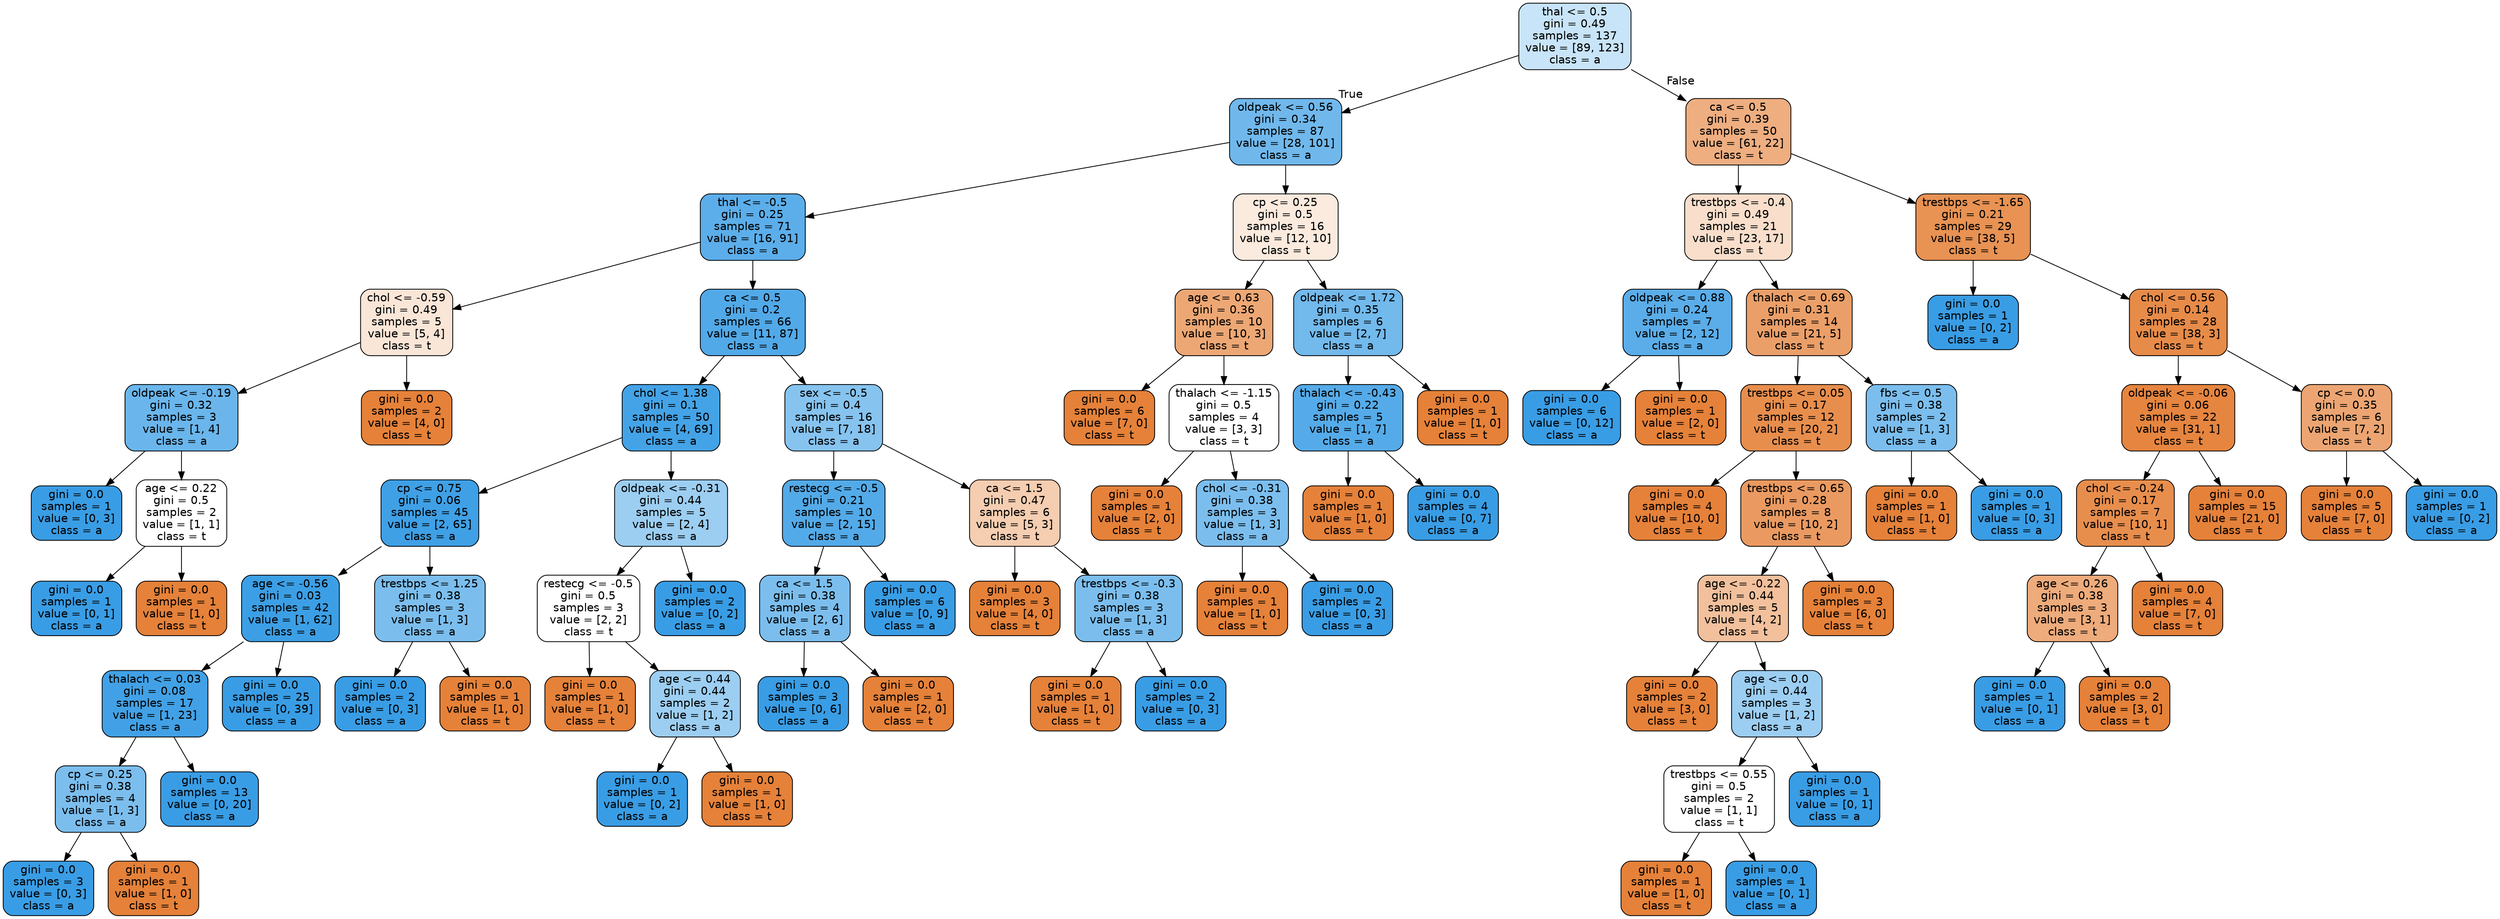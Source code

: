 digraph Tree {
node [shape=box, style="filled, rounded", color="black", fontname=helvetica] ;
edge [fontname=helvetica] ;
0 [label="thal <= 0.5\ngini = 0.49\nsamples = 137\nvalue = [89, 123]\nclass = a", fillcolor="#c8e4f8"] ;
1 [label="oldpeak <= 0.56\ngini = 0.34\nsamples = 87\nvalue = [28, 101]\nclass = a", fillcolor="#70b8ec"] ;
0 -> 1 [labeldistance=2.5, labelangle=45, headlabel="True"] ;
2 [label="thal <= -0.5\ngini = 0.25\nsamples = 71\nvalue = [16, 91]\nclass = a", fillcolor="#5caeea"] ;
1 -> 2 ;
3 [label="chol <= -0.59\ngini = 0.49\nsamples = 5\nvalue = [5, 4]\nclass = t", fillcolor="#fae6d7"] ;
2 -> 3 ;
4 [label="oldpeak <= -0.19\ngini = 0.32\nsamples = 3\nvalue = [1, 4]\nclass = a", fillcolor="#6ab6ec"] ;
3 -> 4 ;
5 [label="gini = 0.0\nsamples = 1\nvalue = [0, 3]\nclass = a", fillcolor="#399de5"] ;
4 -> 5 ;
6 [label="age <= 0.22\ngini = 0.5\nsamples = 2\nvalue = [1, 1]\nclass = t", fillcolor="#ffffff"] ;
4 -> 6 ;
7 [label="gini = 0.0\nsamples = 1\nvalue = [0, 1]\nclass = a", fillcolor="#399de5"] ;
6 -> 7 ;
8 [label="gini = 0.0\nsamples = 1\nvalue = [1, 0]\nclass = t", fillcolor="#e58139"] ;
6 -> 8 ;
9 [label="gini = 0.0\nsamples = 2\nvalue = [4, 0]\nclass = t", fillcolor="#e58139"] ;
3 -> 9 ;
10 [label="ca <= 0.5\ngini = 0.2\nsamples = 66\nvalue = [11, 87]\nclass = a", fillcolor="#52a9e8"] ;
2 -> 10 ;
11 [label="chol <= 1.38\ngini = 0.1\nsamples = 50\nvalue = [4, 69]\nclass = a", fillcolor="#44a3e7"] ;
10 -> 11 ;
12 [label="cp <= 0.75\ngini = 0.06\nsamples = 45\nvalue = [2, 65]\nclass = a", fillcolor="#3fa0e6"] ;
11 -> 12 ;
13 [label="age <= -0.56\ngini = 0.03\nsamples = 42\nvalue = [1, 62]\nclass = a", fillcolor="#3c9fe5"] ;
12 -> 13 ;
14 [label="thalach <= 0.03\ngini = 0.08\nsamples = 17\nvalue = [1, 23]\nclass = a", fillcolor="#42a1e6"] ;
13 -> 14 ;
15 [label="cp <= 0.25\ngini = 0.38\nsamples = 4\nvalue = [1, 3]\nclass = a", fillcolor="#7bbeee"] ;
14 -> 15 ;
16 [label="gini = 0.0\nsamples = 3\nvalue = [0, 3]\nclass = a", fillcolor="#399de5"] ;
15 -> 16 ;
17 [label="gini = 0.0\nsamples = 1\nvalue = [1, 0]\nclass = t", fillcolor="#e58139"] ;
15 -> 17 ;
18 [label="gini = 0.0\nsamples = 13\nvalue = [0, 20]\nclass = a", fillcolor="#399de5"] ;
14 -> 18 ;
19 [label="gini = 0.0\nsamples = 25\nvalue = [0, 39]\nclass = a", fillcolor="#399de5"] ;
13 -> 19 ;
20 [label="trestbps <= 1.25\ngini = 0.38\nsamples = 3\nvalue = [1, 3]\nclass = a", fillcolor="#7bbeee"] ;
12 -> 20 ;
21 [label="gini = 0.0\nsamples = 2\nvalue = [0, 3]\nclass = a", fillcolor="#399de5"] ;
20 -> 21 ;
22 [label="gini = 0.0\nsamples = 1\nvalue = [1, 0]\nclass = t", fillcolor="#e58139"] ;
20 -> 22 ;
23 [label="oldpeak <= -0.31\ngini = 0.44\nsamples = 5\nvalue = [2, 4]\nclass = a", fillcolor="#9ccef2"] ;
11 -> 23 ;
24 [label="restecg <= -0.5\ngini = 0.5\nsamples = 3\nvalue = [2, 2]\nclass = t", fillcolor="#ffffff"] ;
23 -> 24 ;
25 [label="gini = 0.0\nsamples = 1\nvalue = [1, 0]\nclass = t", fillcolor="#e58139"] ;
24 -> 25 ;
26 [label="age <= 0.44\ngini = 0.44\nsamples = 2\nvalue = [1, 2]\nclass = a", fillcolor="#9ccef2"] ;
24 -> 26 ;
27 [label="gini = 0.0\nsamples = 1\nvalue = [0, 2]\nclass = a", fillcolor="#399de5"] ;
26 -> 27 ;
28 [label="gini = 0.0\nsamples = 1\nvalue = [1, 0]\nclass = t", fillcolor="#e58139"] ;
26 -> 28 ;
29 [label="gini = 0.0\nsamples = 2\nvalue = [0, 2]\nclass = a", fillcolor="#399de5"] ;
23 -> 29 ;
30 [label="sex <= -0.5\ngini = 0.4\nsamples = 16\nvalue = [7, 18]\nclass = a", fillcolor="#86c3ef"] ;
10 -> 30 ;
31 [label="restecg <= -0.5\ngini = 0.21\nsamples = 10\nvalue = [2, 15]\nclass = a", fillcolor="#53aae8"] ;
30 -> 31 ;
32 [label="ca <= 1.5\ngini = 0.38\nsamples = 4\nvalue = [2, 6]\nclass = a", fillcolor="#7bbeee"] ;
31 -> 32 ;
33 [label="gini = 0.0\nsamples = 3\nvalue = [0, 6]\nclass = a", fillcolor="#399de5"] ;
32 -> 33 ;
34 [label="gini = 0.0\nsamples = 1\nvalue = [2, 0]\nclass = t", fillcolor="#e58139"] ;
32 -> 34 ;
35 [label="gini = 0.0\nsamples = 6\nvalue = [0, 9]\nclass = a", fillcolor="#399de5"] ;
31 -> 35 ;
36 [label="ca <= 1.5\ngini = 0.47\nsamples = 6\nvalue = [5, 3]\nclass = t", fillcolor="#f5cdb0"] ;
30 -> 36 ;
37 [label="gini = 0.0\nsamples = 3\nvalue = [4, 0]\nclass = t", fillcolor="#e58139"] ;
36 -> 37 ;
38 [label="trestbps <= -0.3\ngini = 0.38\nsamples = 3\nvalue = [1, 3]\nclass = a", fillcolor="#7bbeee"] ;
36 -> 38 ;
39 [label="gini = 0.0\nsamples = 1\nvalue = [1, 0]\nclass = t", fillcolor="#e58139"] ;
38 -> 39 ;
40 [label="gini = 0.0\nsamples = 2\nvalue = [0, 3]\nclass = a", fillcolor="#399de5"] ;
38 -> 40 ;
41 [label="cp <= 0.25\ngini = 0.5\nsamples = 16\nvalue = [12, 10]\nclass = t", fillcolor="#fbeade"] ;
1 -> 41 ;
42 [label="age <= 0.63\ngini = 0.36\nsamples = 10\nvalue = [10, 3]\nclass = t", fillcolor="#eda774"] ;
41 -> 42 ;
43 [label="gini = 0.0\nsamples = 6\nvalue = [7, 0]\nclass = t", fillcolor="#e58139"] ;
42 -> 43 ;
44 [label="thalach <= -1.15\ngini = 0.5\nsamples = 4\nvalue = [3, 3]\nclass = t", fillcolor="#ffffff"] ;
42 -> 44 ;
45 [label="gini = 0.0\nsamples = 1\nvalue = [2, 0]\nclass = t", fillcolor="#e58139"] ;
44 -> 45 ;
46 [label="chol <= -0.31\ngini = 0.38\nsamples = 3\nvalue = [1, 3]\nclass = a", fillcolor="#7bbeee"] ;
44 -> 46 ;
47 [label="gini = 0.0\nsamples = 1\nvalue = [1, 0]\nclass = t", fillcolor="#e58139"] ;
46 -> 47 ;
48 [label="gini = 0.0\nsamples = 2\nvalue = [0, 3]\nclass = a", fillcolor="#399de5"] ;
46 -> 48 ;
49 [label="oldpeak <= 1.72\ngini = 0.35\nsamples = 6\nvalue = [2, 7]\nclass = a", fillcolor="#72b9ec"] ;
41 -> 49 ;
50 [label="thalach <= -0.43\ngini = 0.22\nsamples = 5\nvalue = [1, 7]\nclass = a", fillcolor="#55abe9"] ;
49 -> 50 ;
51 [label="gini = 0.0\nsamples = 1\nvalue = [1, 0]\nclass = t", fillcolor="#e58139"] ;
50 -> 51 ;
52 [label="gini = 0.0\nsamples = 4\nvalue = [0, 7]\nclass = a", fillcolor="#399de5"] ;
50 -> 52 ;
53 [label="gini = 0.0\nsamples = 1\nvalue = [1, 0]\nclass = t", fillcolor="#e58139"] ;
49 -> 53 ;
54 [label="ca <= 0.5\ngini = 0.39\nsamples = 50\nvalue = [61, 22]\nclass = t", fillcolor="#eeae80"] ;
0 -> 54 [labeldistance=2.5, labelangle=-45, headlabel="False"] ;
55 [label="trestbps <= -0.4\ngini = 0.49\nsamples = 21\nvalue = [23, 17]\nclass = t", fillcolor="#f8decb"] ;
54 -> 55 ;
56 [label="oldpeak <= 0.88\ngini = 0.24\nsamples = 7\nvalue = [2, 12]\nclass = a", fillcolor="#5aade9"] ;
55 -> 56 ;
57 [label="gini = 0.0\nsamples = 6\nvalue = [0, 12]\nclass = a", fillcolor="#399de5"] ;
56 -> 57 ;
58 [label="gini = 0.0\nsamples = 1\nvalue = [2, 0]\nclass = t", fillcolor="#e58139"] ;
56 -> 58 ;
59 [label="thalach <= 0.69\ngini = 0.31\nsamples = 14\nvalue = [21, 5]\nclass = t", fillcolor="#eb9f68"] ;
55 -> 59 ;
60 [label="trestbps <= 0.05\ngini = 0.17\nsamples = 12\nvalue = [20, 2]\nclass = t", fillcolor="#e88e4d"] ;
59 -> 60 ;
61 [label="gini = 0.0\nsamples = 4\nvalue = [10, 0]\nclass = t", fillcolor="#e58139"] ;
60 -> 61 ;
62 [label="trestbps <= 0.65\ngini = 0.28\nsamples = 8\nvalue = [10, 2]\nclass = t", fillcolor="#ea9a61"] ;
60 -> 62 ;
63 [label="age <= -0.22\ngini = 0.44\nsamples = 5\nvalue = [4, 2]\nclass = t", fillcolor="#f2c09c"] ;
62 -> 63 ;
64 [label="gini = 0.0\nsamples = 2\nvalue = [3, 0]\nclass = t", fillcolor="#e58139"] ;
63 -> 64 ;
65 [label="age <= 0.0\ngini = 0.44\nsamples = 3\nvalue = [1, 2]\nclass = a", fillcolor="#9ccef2"] ;
63 -> 65 ;
66 [label="trestbps <= 0.55\ngini = 0.5\nsamples = 2\nvalue = [1, 1]\nclass = t", fillcolor="#ffffff"] ;
65 -> 66 ;
67 [label="gini = 0.0\nsamples = 1\nvalue = [1, 0]\nclass = t", fillcolor="#e58139"] ;
66 -> 67 ;
68 [label="gini = 0.0\nsamples = 1\nvalue = [0, 1]\nclass = a", fillcolor="#399de5"] ;
66 -> 68 ;
69 [label="gini = 0.0\nsamples = 1\nvalue = [0, 1]\nclass = a", fillcolor="#399de5"] ;
65 -> 69 ;
70 [label="gini = 0.0\nsamples = 3\nvalue = [6, 0]\nclass = t", fillcolor="#e58139"] ;
62 -> 70 ;
71 [label="fbs <= 0.5\ngini = 0.38\nsamples = 2\nvalue = [1, 3]\nclass = a", fillcolor="#7bbeee"] ;
59 -> 71 ;
72 [label="gini = 0.0\nsamples = 1\nvalue = [1, 0]\nclass = t", fillcolor="#e58139"] ;
71 -> 72 ;
73 [label="gini = 0.0\nsamples = 1\nvalue = [0, 3]\nclass = a", fillcolor="#399de5"] ;
71 -> 73 ;
74 [label="trestbps <= -1.65\ngini = 0.21\nsamples = 29\nvalue = [38, 5]\nclass = t", fillcolor="#e89253"] ;
54 -> 74 ;
75 [label="gini = 0.0\nsamples = 1\nvalue = [0, 2]\nclass = a", fillcolor="#399de5"] ;
74 -> 75 ;
76 [label="chol <= 0.56\ngini = 0.14\nsamples = 28\nvalue = [38, 3]\nclass = t", fillcolor="#e78b49"] ;
74 -> 76 ;
77 [label="oldpeak <= -0.06\ngini = 0.06\nsamples = 22\nvalue = [31, 1]\nclass = t", fillcolor="#e6853f"] ;
76 -> 77 ;
78 [label="chol <= -0.24\ngini = 0.17\nsamples = 7\nvalue = [10, 1]\nclass = t", fillcolor="#e88e4d"] ;
77 -> 78 ;
79 [label="age <= 0.26\ngini = 0.38\nsamples = 3\nvalue = [3, 1]\nclass = t", fillcolor="#eeab7b"] ;
78 -> 79 ;
80 [label="gini = 0.0\nsamples = 1\nvalue = [0, 1]\nclass = a", fillcolor="#399de5"] ;
79 -> 80 ;
81 [label="gini = 0.0\nsamples = 2\nvalue = [3, 0]\nclass = t", fillcolor="#e58139"] ;
79 -> 81 ;
82 [label="gini = 0.0\nsamples = 4\nvalue = [7, 0]\nclass = t", fillcolor="#e58139"] ;
78 -> 82 ;
83 [label="gini = 0.0\nsamples = 15\nvalue = [21, 0]\nclass = t", fillcolor="#e58139"] ;
77 -> 83 ;
84 [label="cp <= 0.0\ngini = 0.35\nsamples = 6\nvalue = [7, 2]\nclass = t", fillcolor="#eca572"] ;
76 -> 84 ;
85 [label="gini = 0.0\nsamples = 5\nvalue = [7, 0]\nclass = t", fillcolor="#e58139"] ;
84 -> 85 ;
86 [label="gini = 0.0\nsamples = 1\nvalue = [0, 2]\nclass = a", fillcolor="#399de5"] ;
84 -> 86 ;
}